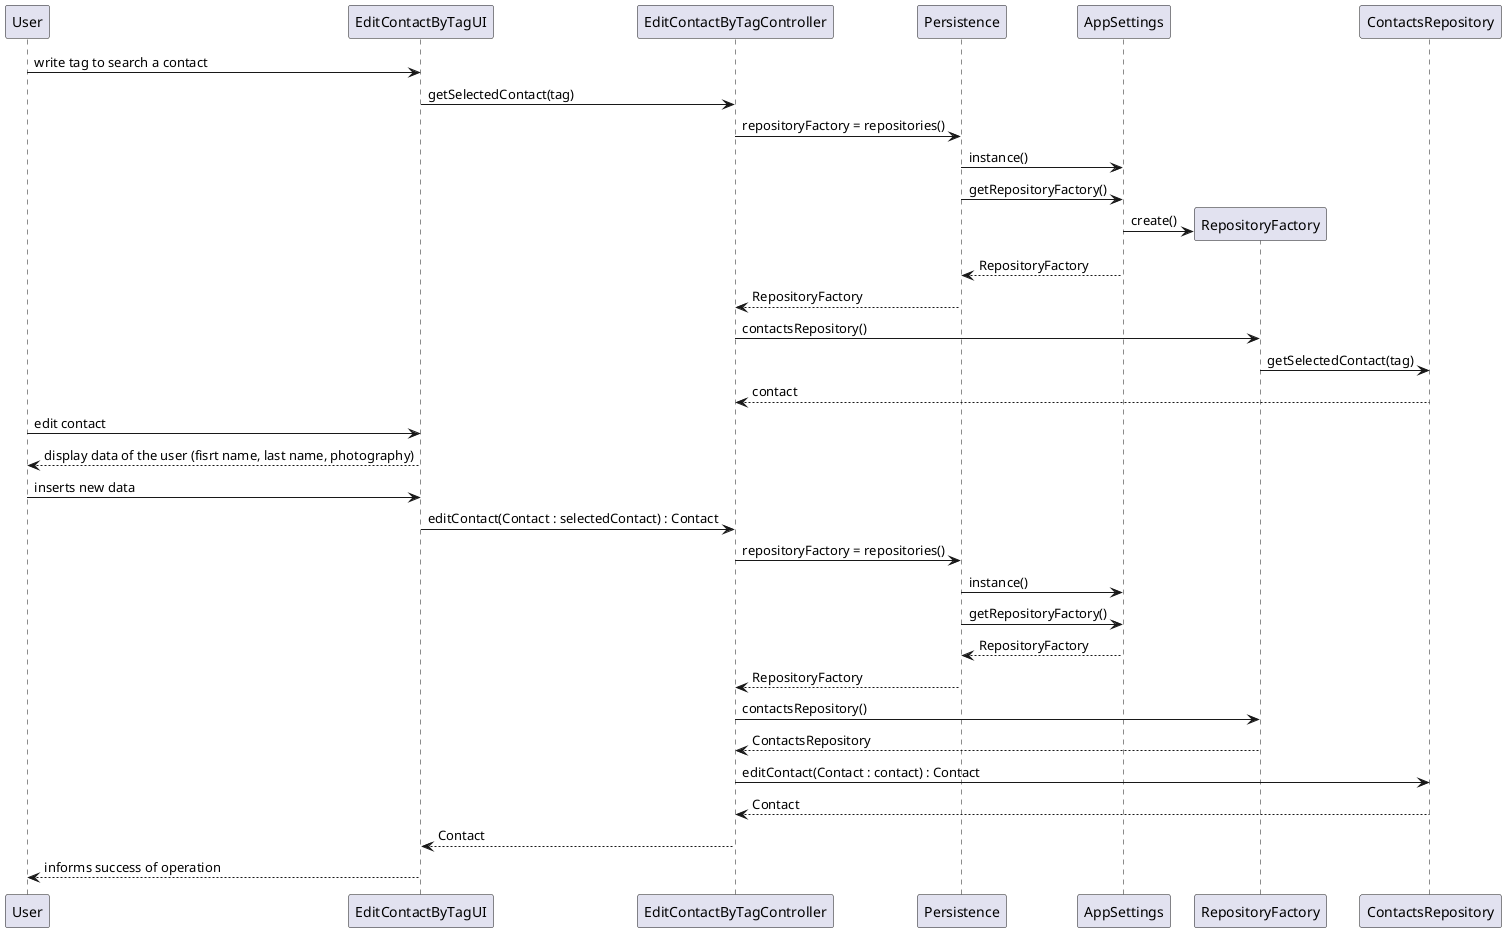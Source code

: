 @startuml doc-files/crm_contacts_with_tags_design_sd_2.png

User -> EditContactByTagUI : write tag to search a contact
EditContactByTagUI -> EditContactByTagController: getSelectedContact(tag)
EditContactByTagController -> Persistence : repositoryFactory = repositories()
Persistence -> AppSettings : instance()
Persistence -> AppSettings : getRepositoryFactory()
create RepositoryFactory
AppSettings -> RepositoryFactory : create()
AppSettings --> Persistence : RepositoryFactory
Persistence --> EditContactByTagController : RepositoryFactory
EditContactByTagController -> RepositoryFactory : contactsRepository()
RepositoryFactory -> ContactsRepository: getSelectedContact(tag)
EditContactByTagController <-- ContactsRepository: contact
User -> EditContactByTagUI : edit contact
EditContactByTagUI --> User : display data of the user (fisrt name, last name, photography)
User -> EditContactByTagUI : inserts new data
EditContactByTagUI -> EditContactByTagController : editContact(Contact : selectedContact) : Contact
EditContactByTagController -> Persistence : repositoryFactory = repositories()
Persistence -> AppSettings : instance()
Persistence -> AppSettings : getRepositoryFactory()
AppSettings --> Persistence : RepositoryFactory
Persistence --> EditContactByTagController : RepositoryFactory
EditContactByTagController -> RepositoryFactory : contactsRepository()
RepositoryFactory --> EditContactByTagController : ContactsRepository
EditContactByTagController -> ContactsRepository : editContact(Contact : contact) : Contact
ContactsRepository --> EditContactByTagController : Contact
EditContactByTagController --> EditContactByTagUI : Contact
EditContactByTagUI --> User : informs success of operation
@enduml
